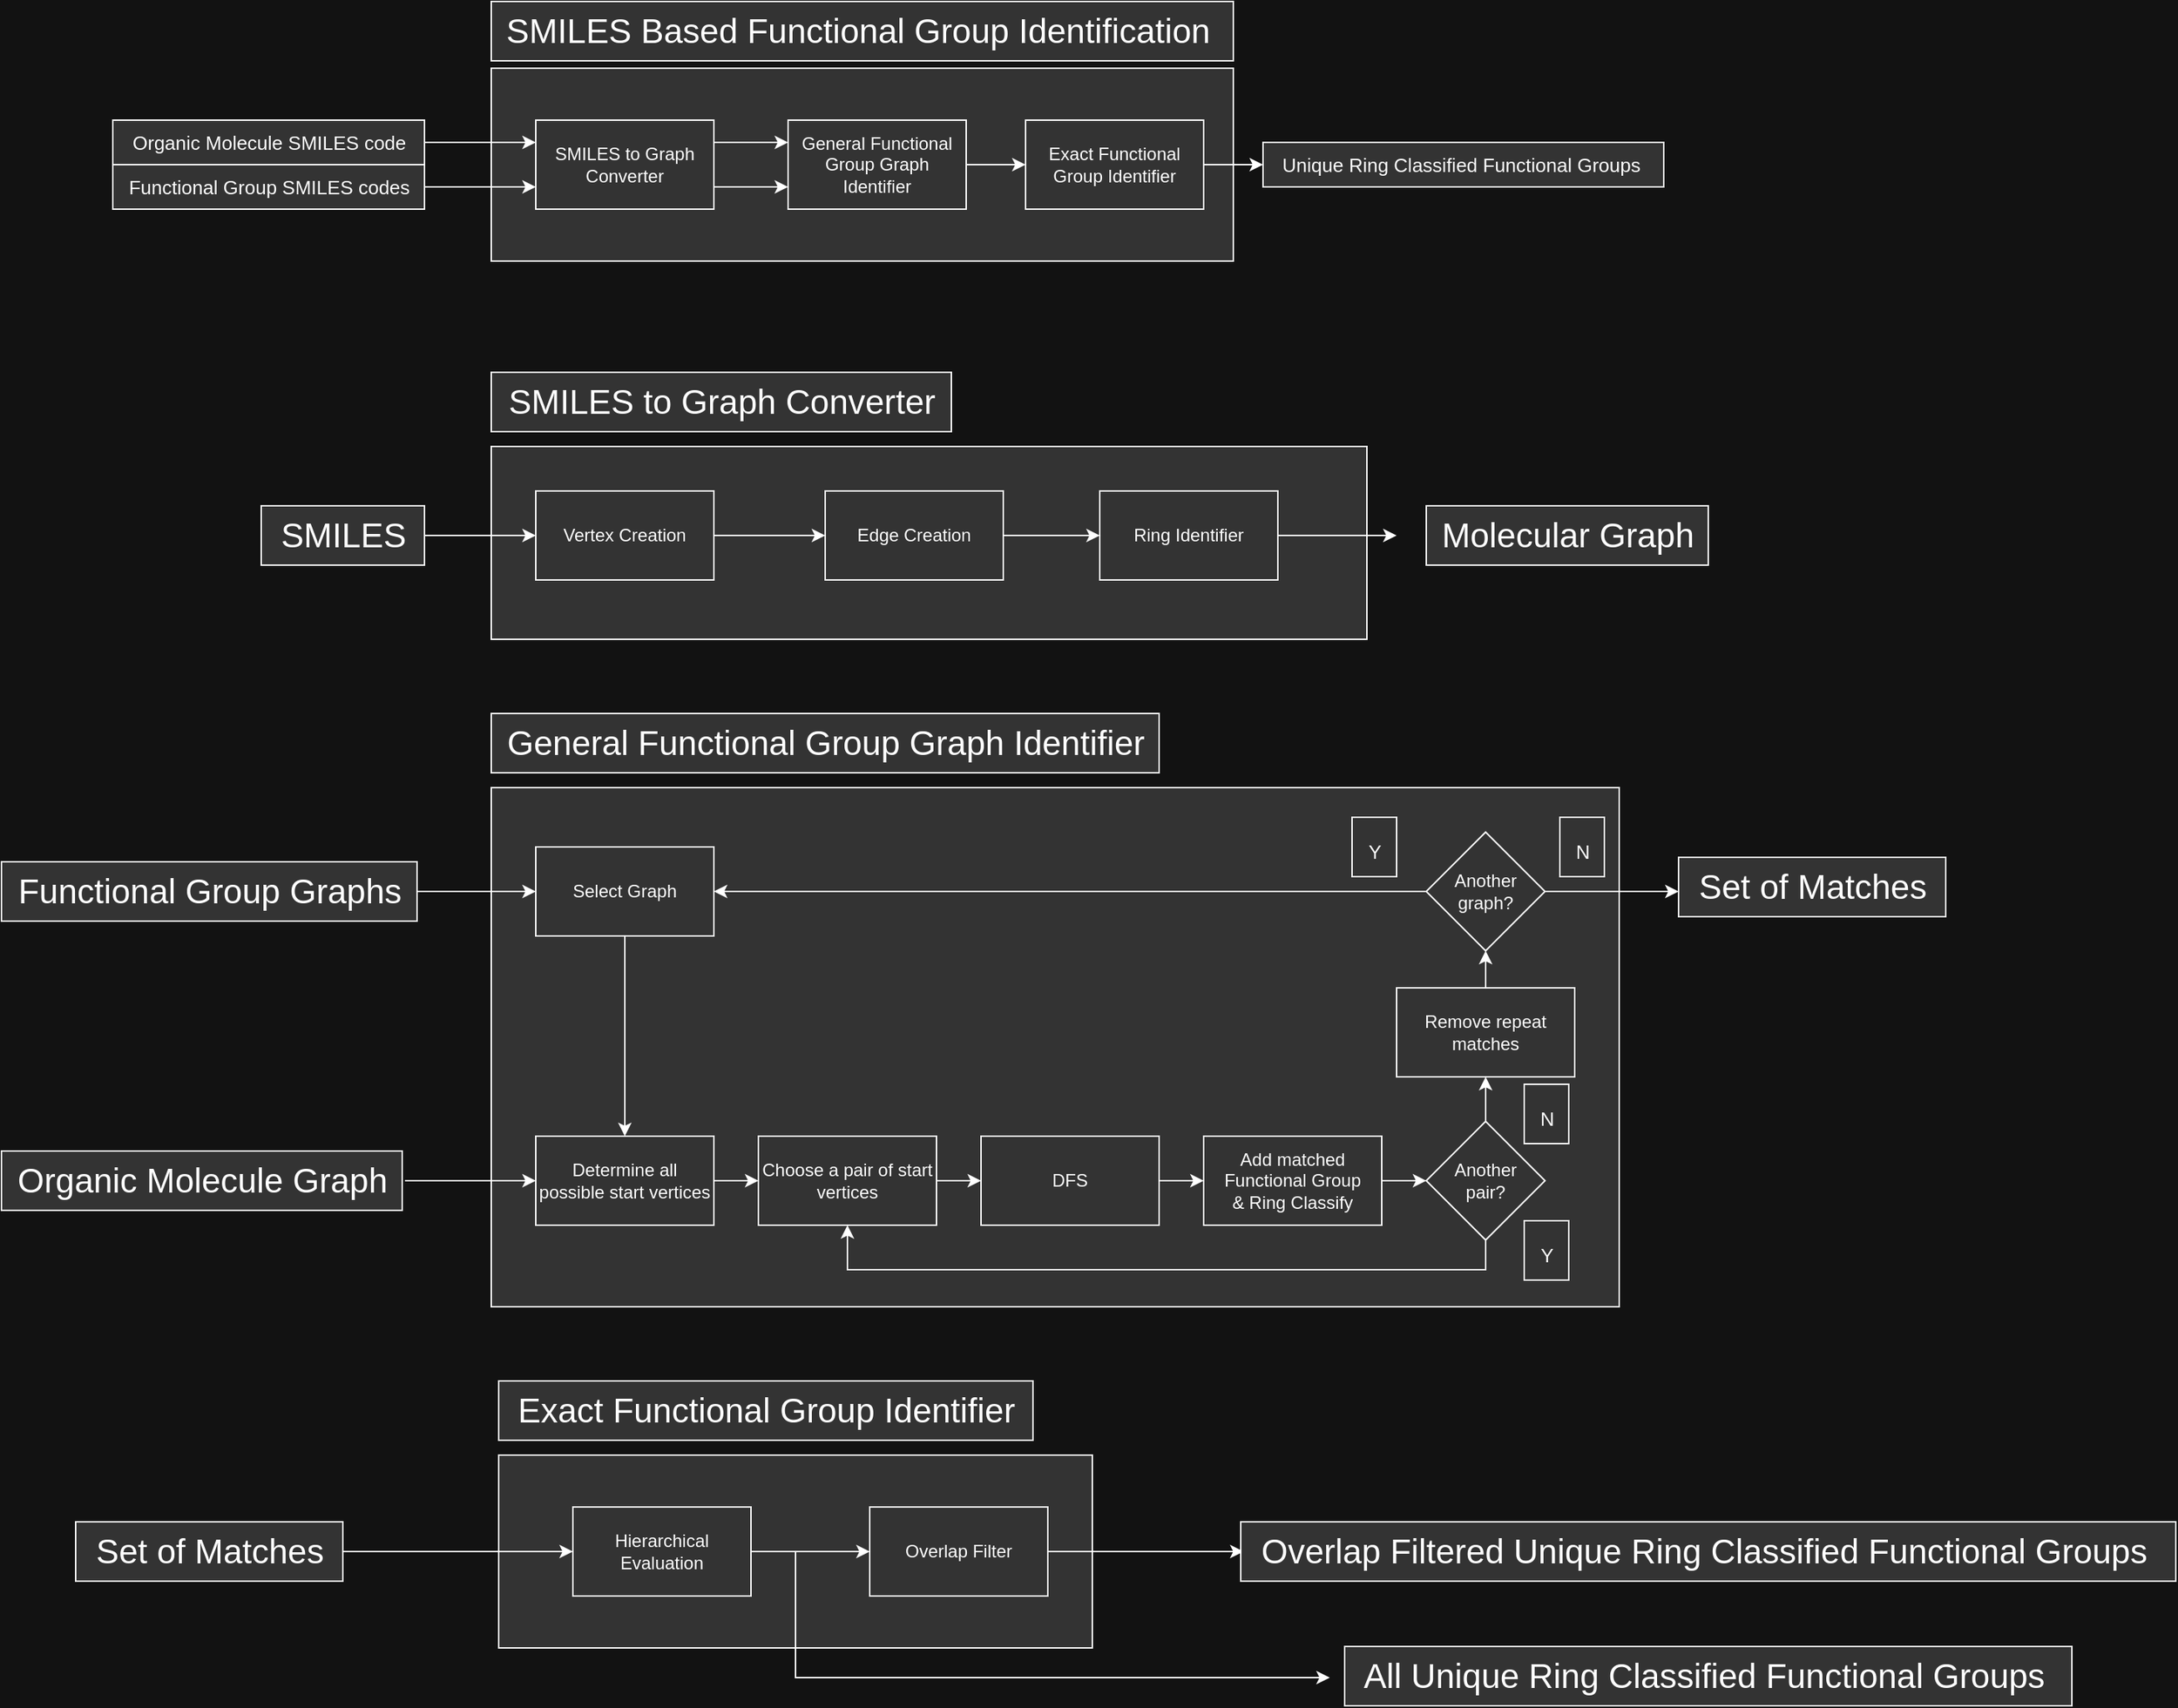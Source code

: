 <mxfile version="20.2.8" type="device"><diagram id="pz-0zv2YqAABv18I06md" name="Page-1"><mxGraphModel dx="2272" dy="775" grid="1" gridSize="10" guides="1" tooltips="1" connect="1" arrows="1" fold="1" page="1" pageScale="1" pageWidth="850" pageHeight="1100" background="#121212" math="0" shadow="0"><root><mxCell id="0"/><mxCell id="1" parent="0"/><mxCell id="cDf1pl2qh59_-GYJZi64-10" value="" style="rounded=0;whiteSpace=wrap;html=1;fillColor=#333333;fontColor=#FFFFFF;labelBorderColor=none;labelBackgroundColor=none;strokeColor=#FFFFFF;" parent="1" vertex="1"><mxGeometry x="140" y="560" width="590" height="130" as="geometry"/></mxCell><mxCell id="cDf1pl2qh59_-GYJZi64-11" value="SMILES to Graph Converter" style="text;html=1;align=center;verticalAlign=middle;resizable=0;points=[];autosize=1;strokeColor=#FFFFFF;fillColor=#333333;fontSize=23;fontColor=#FFFFFF;labelBorderColor=none;labelBackgroundColor=none;" parent="1" vertex="1"><mxGeometry x="140" y="510" width="310" height="40" as="geometry"/></mxCell><mxCell id="cDf1pl2qh59_-GYJZi64-20" value="" style="edgeStyle=orthogonalEdgeStyle;rounded=0;orthogonalLoop=1;jettySize=auto;html=1;fontSize=23;strokeColor=#FFFFFF;" parent="1" source="cDf1pl2qh59_-GYJZi64-12" target="cDf1pl2qh59_-GYJZi64-13" edge="1"><mxGeometry relative="1" as="geometry"/></mxCell><mxCell id="cDf1pl2qh59_-GYJZi64-12" value="Vertex Creation" style="rounded=0;whiteSpace=wrap;html=1;fillColor=#333333;fontColor=#FFFFFF;labelBorderColor=none;labelBackgroundColor=none;strokeColor=#FFFFFF;" parent="1" vertex="1"><mxGeometry x="170" y="590" width="120" height="60" as="geometry"/></mxCell><mxCell id="cDf1pl2qh59_-GYJZi64-21" value="" style="edgeStyle=orthogonalEdgeStyle;rounded=0;orthogonalLoop=1;jettySize=auto;html=1;fontSize=23;strokeColor=#FFFFFF;" parent="1" source="cDf1pl2qh59_-GYJZi64-13" target="cDf1pl2qh59_-GYJZi64-14" edge="1"><mxGeometry relative="1" as="geometry"/></mxCell><mxCell id="cDf1pl2qh59_-GYJZi64-13" value="Edge Creation" style="rounded=0;whiteSpace=wrap;html=1;fillColor=#333333;fontColor=#FFFFFF;labelBorderColor=none;labelBackgroundColor=none;strokeColor=#FFFFFF;" parent="1" vertex="1"><mxGeometry x="365" y="590" width="120" height="60" as="geometry"/></mxCell><mxCell id="cDf1pl2qh59_-GYJZi64-23" value="" style="edgeStyle=orthogonalEdgeStyle;rounded=0;orthogonalLoop=1;jettySize=auto;html=1;fontSize=23;strokeColor=#FFFFFF;" parent="1" source="cDf1pl2qh59_-GYJZi64-14" edge="1"><mxGeometry relative="1" as="geometry"><mxPoint x="750" y="620" as="targetPoint"/></mxGeometry></mxCell><mxCell id="cDf1pl2qh59_-GYJZi64-14" value="Ring Identifier" style="rounded=0;whiteSpace=wrap;html=1;fillColor=#333333;fontColor=#FFFFFF;labelBorderColor=none;labelBackgroundColor=none;strokeColor=#FFFFFF;" parent="1" vertex="1"><mxGeometry x="550" y="590" width="120" height="60" as="geometry"/></mxCell><mxCell id="cDf1pl2qh59_-GYJZi64-19" value="" style="edgeStyle=orthogonalEdgeStyle;rounded=0;orthogonalLoop=1;jettySize=auto;html=1;fontSize=23;strokeColor=#FFFFFF;" parent="1" source="cDf1pl2qh59_-GYJZi64-15" target="cDf1pl2qh59_-GYJZi64-12" edge="1"><mxGeometry relative="1" as="geometry"/></mxCell><mxCell id="cDf1pl2qh59_-GYJZi64-15" value="SMILES" style="text;html=1;align=center;verticalAlign=middle;resizable=0;points=[];autosize=1;strokeColor=#FFFFFF;fillColor=#333333;fontSize=23;fontColor=#FFFFFF;labelBorderColor=none;labelBackgroundColor=none;" parent="1" vertex="1"><mxGeometry x="-15" y="600" width="110" height="40" as="geometry"/></mxCell><mxCell id="cDf1pl2qh59_-GYJZi64-24" value="Molecular Graph" style="text;html=1;align=center;verticalAlign=middle;resizable=0;points=[];autosize=1;strokeColor=#FFFFFF;fillColor=#333333;fontSize=23;fontColor=#FFFFFF;labelBorderColor=none;labelBackgroundColor=none;" parent="1" vertex="1"><mxGeometry x="770" y="600" width="190" height="40" as="geometry"/></mxCell><mxCell id="cDf1pl2qh59_-GYJZi64-26" value="" style="rounded=0;whiteSpace=wrap;html=1;fillColor=#333333;fontColor=#FFFFFF;labelBorderColor=none;labelBackgroundColor=none;strokeColor=#FFFFFF;" parent="1" vertex="1"><mxGeometry x="140" y="790" width="760" height="350" as="geometry"/></mxCell><mxCell id="cDf1pl2qh59_-GYJZi64-27" value="&lt;font style=&quot;font-size: 23px;&quot;&gt;General Functional Group Graph Identifier&lt;/font&gt;" style="text;html=1;align=center;verticalAlign=middle;resizable=0;points=[];autosize=1;strokeColor=#FFFFFF;fillColor=#333333;fontSize=23;fontColor=#FFFFFF;labelBorderColor=none;labelBackgroundColor=none;" parent="1" vertex="1"><mxGeometry x="140" y="740" width="450" height="40" as="geometry"/></mxCell><mxCell id="cDf1pl2qh59_-GYJZi64-28" value="" style="endArrow=classic;html=1;rounded=0;entryX=0;entryY=0.5;entryDx=0;entryDy=0;strokeColor=#FFFFFF;" parent="1" source="cDf1pl2qh59_-GYJZi64-30" target="cDf1pl2qh59_-GYJZi64-36" edge="1"><mxGeometry width="50" height="50" relative="1" as="geometry"><mxPoint x="90" y="830" as="sourcePoint"/><mxPoint x="140" y="830" as="targetPoint"/></mxGeometry></mxCell><mxCell id="cDf1pl2qh59_-GYJZi64-30" value="Functional Group Graphs" style="text;html=1;align=center;verticalAlign=middle;resizable=0;points=[];autosize=1;strokeColor=#FFFFFF;fillColor=#333333;fontSize=23;fontColor=#FFFFFF;labelBorderColor=none;labelBackgroundColor=none;" parent="1" vertex="1"><mxGeometry x="-190" y="840" width="280" height="40" as="geometry"/></mxCell><mxCell id="cDf1pl2qh59_-GYJZi64-31" value="Organic Molecule Graph" style="text;html=1;align=center;verticalAlign=middle;resizable=0;points=[];autosize=1;strokeColor=#FFFFFF;fillColor=#333333;fontSize=23;fontColor=#FFFFFF;labelBorderColor=none;labelBackgroundColor=none;" parent="1" vertex="1"><mxGeometry x="-190" y="1035" width="270" height="40" as="geometry"/></mxCell><mxCell id="cDf1pl2qh59_-GYJZi64-34" value="" style="endArrow=classic;html=1;rounded=0;fontSize=23;exitX=1.007;exitY=0.5;exitDx=0;exitDy=0;exitPerimeter=0;entryX=0;entryY=0.5;entryDx=0;entryDy=0;strokeColor=#FFFFFF;" parent="1" source="cDf1pl2qh59_-GYJZi64-31" target="cDf1pl2qh59_-GYJZi64-37" edge="1"><mxGeometry width="50" height="50" relative="1" as="geometry"><mxPoint x="400" y="750" as="sourcePoint"/><mxPoint x="450" y="700" as="targetPoint"/></mxGeometry></mxCell><mxCell id="cDf1pl2qh59_-GYJZi64-38" value="" style="edgeStyle=orthogonalEdgeStyle;rounded=0;orthogonalLoop=1;jettySize=auto;html=1;fontSize=23;strokeColor=#FFFFFF;" parent="1" source="cDf1pl2qh59_-GYJZi64-36" target="cDf1pl2qh59_-GYJZi64-37" edge="1"><mxGeometry relative="1" as="geometry"/></mxCell><mxCell id="cDf1pl2qh59_-GYJZi64-36" value="Select Graph" style="rounded=0;whiteSpace=wrap;html=1;fillColor=#333333;fontColor=#FFFFFF;labelBorderColor=none;labelBackgroundColor=none;strokeColor=#FFFFFF;" parent="1" vertex="1"><mxGeometry x="170" y="830" width="120" height="60" as="geometry"/></mxCell><mxCell id="cDf1pl2qh59_-GYJZi64-40" value="" style="edgeStyle=orthogonalEdgeStyle;rounded=0;orthogonalLoop=1;jettySize=auto;html=1;fontSize=23;strokeColor=#FFFFFF;" parent="1" source="cDf1pl2qh59_-GYJZi64-37" target="cDf1pl2qh59_-GYJZi64-39" edge="1"><mxGeometry relative="1" as="geometry"/></mxCell><mxCell id="cDf1pl2qh59_-GYJZi64-37" value="Determine all possible start vertices" style="rounded=0;whiteSpace=wrap;html=1;fillColor=#333333;fontColor=#FFFFFF;labelBorderColor=none;labelBackgroundColor=none;strokeColor=#FFFFFF;" parent="1" vertex="1"><mxGeometry x="170" y="1025" width="120" height="60" as="geometry"/></mxCell><mxCell id="cDf1pl2qh59_-GYJZi64-42" value="" style="edgeStyle=orthogonalEdgeStyle;rounded=0;orthogonalLoop=1;jettySize=auto;html=1;fontSize=23;strokeColor=#FFFFFF;" parent="1" source="cDf1pl2qh59_-GYJZi64-39" target="cDf1pl2qh59_-GYJZi64-41" edge="1"><mxGeometry relative="1" as="geometry"/></mxCell><mxCell id="cDf1pl2qh59_-GYJZi64-39" value="Choose a pair of start vertices" style="rounded=0;whiteSpace=wrap;html=1;fillColor=#333333;fontColor=#FFFFFF;labelBorderColor=none;labelBackgroundColor=none;strokeColor=#FFFFFF;" parent="1" vertex="1"><mxGeometry x="320" y="1025" width="120" height="60" as="geometry"/></mxCell><mxCell id="cDf1pl2qh59_-GYJZi64-44" value="" style="edgeStyle=orthogonalEdgeStyle;rounded=0;orthogonalLoop=1;jettySize=auto;html=1;fontSize=23;strokeColor=#FFFFFF;" parent="1" source="cDf1pl2qh59_-GYJZi64-41" target="cDf1pl2qh59_-GYJZi64-43" edge="1"><mxGeometry relative="1" as="geometry"/></mxCell><mxCell id="cDf1pl2qh59_-GYJZi64-48" value="" style="edgeStyle=orthogonalEdgeStyle;rounded=0;orthogonalLoop=1;jettySize=auto;html=1;fontSize=23;strokeColor=#FFFFFF;" parent="1" source="cDf1pl2qh59_-GYJZi64-43" target="cDf1pl2qh59_-GYJZi64-47" edge="1"><mxGeometry relative="1" as="geometry"/></mxCell><mxCell id="cDf1pl2qh59_-GYJZi64-72" value="" style="edgeStyle=orthogonalEdgeStyle;rounded=0;orthogonalLoop=1;jettySize=auto;html=1;fontSize=13;strokeColor=#FFFFFF;" parent="1" source="cDf1pl2qh59_-GYJZi64-47" target="cDf1pl2qh59_-GYJZi64-69" edge="1"><mxGeometry relative="1" as="geometry"/></mxCell><mxCell id="cDf1pl2qh59_-GYJZi64-78" value="" style="edgeStyle=orthogonalEdgeStyle;rounded=0;orthogonalLoop=1;jettySize=auto;html=1;fontSize=13;entryX=0.5;entryY=1;entryDx=0;entryDy=0;strokeColor=#FFFFFF;" parent="1" source="cDf1pl2qh59_-GYJZi64-47" target="cDf1pl2qh59_-GYJZi64-39" edge="1"><mxGeometry relative="1" as="geometry"><mxPoint x="810" y="1175" as="targetPoint"/><Array as="points"><mxPoint x="810" y="1115"/><mxPoint x="380" y="1115"/></Array></mxGeometry></mxCell><mxCell id="cDf1pl2qh59_-GYJZi64-47" value="Another &lt;br&gt;pair?" style="rhombus;whiteSpace=wrap;html=1;rounded=0;fillColor=#333333;fontColor=#FFFFFF;labelBorderColor=none;labelBackgroundColor=none;strokeColor=#FFFFFF;" parent="1" vertex="1"><mxGeometry x="770" y="1015" width="80" height="80" as="geometry"/></mxCell><mxCell id="cDf1pl2qh59_-GYJZi64-58" value="" style="edgeStyle=orthogonalEdgeStyle;rounded=0;orthogonalLoop=1;jettySize=auto;html=1;fontSize=13;entryX=0;entryY=0.575;entryDx=0;entryDy=0;entryPerimeter=0;strokeColor=#FFFFFF;" parent="1" source="cDf1pl2qh59_-GYJZi64-51" target="cDf1pl2qh59_-GYJZi64-61" edge="1"><mxGeometry relative="1" as="geometry"><mxPoint x="930" y="840" as="targetPoint"/></mxGeometry></mxCell><mxCell id="cDf1pl2qh59_-GYJZi64-63" value="" style="edgeStyle=orthogonalEdgeStyle;rounded=0;orthogonalLoop=1;jettySize=auto;html=1;fontSize=13;entryX=1;entryY=0.5;entryDx=0;entryDy=0;strokeColor=#FFFFFF;" parent="1" source="cDf1pl2qh59_-GYJZi64-51" target="cDf1pl2qh59_-GYJZi64-36" edge="1"><mxGeometry relative="1" as="geometry"><mxPoint x="690" y="840" as="targetPoint"/></mxGeometry></mxCell><mxCell id="cDf1pl2qh59_-GYJZi64-51" value="Another &lt;br&gt;graph?" style="rhombus;whiteSpace=wrap;html=1;rounded=0;fillColor=#333333;fontColor=#FFFFFF;labelBorderColor=none;labelBackgroundColor=none;strokeColor=#FFFFFF;" parent="1" vertex="1"><mxGeometry x="770" y="820" width="80" height="80" as="geometry"/></mxCell><mxCell id="cDf1pl2qh59_-GYJZi64-55" value="&lt;font style=&quot;font-size: 13px;&quot;&gt;Y&lt;/font&gt;" style="text;html=1;align=center;verticalAlign=middle;resizable=0;points=[];autosize=1;strokeColor=#FFFFFF;fillColor=#333333;fontSize=23;rotation=0;fontColor=#FFFFFF;labelBorderColor=none;labelBackgroundColor=none;" parent="1" vertex="1"><mxGeometry x="836" y="1082" width="30" height="40" as="geometry"/></mxCell><mxCell id="cDf1pl2qh59_-GYJZi64-56" value="&lt;font style=&quot;font-size: 13px;&quot;&gt;N&lt;/font&gt;" style="text;html=1;align=center;verticalAlign=middle;resizable=0;points=[];autosize=1;strokeColor=#FFFFFF;fillColor=#333333;fontSize=23;fontColor=#FFFFFF;labelBorderColor=none;labelBackgroundColor=none;" parent="1" vertex="1"><mxGeometry x="836" y="990" width="30" height="40" as="geometry"/></mxCell><mxCell id="cDf1pl2qh59_-GYJZi64-59" value="&lt;font style=&quot;font-size: 13px;&quot;&gt;N&lt;/font&gt;" style="text;html=1;align=center;verticalAlign=middle;resizable=0;points=[];autosize=1;strokeColor=#FFFFFF;fillColor=#333333;fontSize=23;fontColor=#FFFFFF;labelBorderColor=none;labelBackgroundColor=none;" parent="1" vertex="1"><mxGeometry x="860" y="810" width="30" height="40" as="geometry"/></mxCell><mxCell id="cDf1pl2qh59_-GYJZi64-61" value="Set of Matches" style="text;html=1;align=center;verticalAlign=middle;resizable=0;points=[];autosize=1;strokeColor=#FFFFFF;fillColor=#333333;fontSize=23;fontColor=#FFFFFF;labelBorderColor=none;labelBackgroundColor=none;" parent="1" vertex="1"><mxGeometry x="940" y="837" width="180" height="40" as="geometry"/></mxCell><mxCell id="cDf1pl2qh59_-GYJZi64-65" value="&lt;font style=&quot;font-size: 13px;&quot;&gt;Y&lt;/font&gt;" style="text;html=1;align=center;verticalAlign=middle;resizable=0;points=[];autosize=1;strokeColor=#FFFFFF;fillColor=#333333;fontSize=23;fontColor=#FFFFFF;labelBorderColor=none;labelBackgroundColor=none;" parent="1" vertex="1"><mxGeometry x="720" y="810" width="30" height="40" as="geometry"/></mxCell><mxCell id="cDf1pl2qh59_-GYJZi64-41" value="DFS" style="rounded=0;whiteSpace=wrap;html=1;fillColor=#333333;fontColor=#FFFFFF;labelBorderColor=none;labelBackgroundColor=none;strokeColor=#FFFFFF;" parent="1" vertex="1"><mxGeometry x="470" y="1025" width="120" height="60" as="geometry"/></mxCell><mxCell id="cDf1pl2qh59_-GYJZi64-43" value="Add matched Functional Group&lt;br&gt;&amp;amp; Ring Classify" style="rounded=0;whiteSpace=wrap;html=1;fillColor=#333333;fontColor=#FFFFFF;labelBorderColor=none;labelBackgroundColor=none;strokeColor=#FFFFFF;" parent="1" vertex="1"><mxGeometry x="620" y="1025" width="120" height="60" as="geometry"/></mxCell><mxCell id="cDf1pl2qh59_-GYJZi64-76" value="" style="edgeStyle=orthogonalEdgeStyle;rounded=0;orthogonalLoop=1;jettySize=auto;html=1;fontSize=13;strokeColor=#FFFFFF;" parent="1" source="cDf1pl2qh59_-GYJZi64-69" target="cDf1pl2qh59_-GYJZi64-51" edge="1"><mxGeometry relative="1" as="geometry"/></mxCell><mxCell id="cDf1pl2qh59_-GYJZi64-69" value="Remove repeat&lt;br&gt;matches" style="rounded=0;whiteSpace=wrap;html=1;fillColor=#333333;fontColor=#FFFFFF;labelBorderColor=none;labelBackgroundColor=none;strokeColor=#FFFFFF;" parent="1" vertex="1"><mxGeometry x="750" y="925" width="120" height="60" as="geometry"/></mxCell><mxCell id="cDf1pl2qh59_-GYJZi64-80" value="&lt;font style=&quot;font-size: 23px;&quot;&gt;Exact Functional Group Identifier&lt;/font&gt;" style="text;html=1;align=center;verticalAlign=middle;resizable=0;points=[];autosize=1;strokeColor=#FFFFFF;fillColor=#333333;fontSize=23;fontColor=#FFFFFF;labelBorderColor=none;labelBackgroundColor=none;" parent="1" vertex="1"><mxGeometry x="145" y="1190" width="360" height="40" as="geometry"/></mxCell><mxCell id="cDf1pl2qh59_-GYJZi64-81" value="" style="rounded=0;whiteSpace=wrap;html=1;fillColor=#333333;fontColor=#FFFFFF;labelBorderColor=none;labelBackgroundColor=none;strokeColor=#FFFFFF;" parent="1" vertex="1"><mxGeometry x="145" y="1240" width="400" height="130" as="geometry"/></mxCell><mxCell id="cDf1pl2qh59_-GYJZi64-83" value="" style="edgeStyle=orthogonalEdgeStyle;rounded=0;orthogonalLoop=1;jettySize=auto;html=1;fontSize=13;entryX=0;entryY=0.5;entryDx=0;entryDy=0;strokeColor=#FFFFFF;" parent="1" source="cDf1pl2qh59_-GYJZi64-82" target="cDf1pl2qh59_-GYJZi64-84" edge="1"><mxGeometry relative="1" as="geometry"/></mxCell><mxCell id="cDf1pl2qh59_-GYJZi64-82" value="Set of Matches" style="text;html=1;align=center;verticalAlign=middle;resizable=0;points=[];autosize=1;strokeColor=#FFFFFF;fillColor=#333333;fontSize=23;fontColor=#FFFFFF;labelBorderColor=none;labelBackgroundColor=none;" parent="1" vertex="1"><mxGeometry x="-140" y="1285" width="180" height="40" as="geometry"/></mxCell><mxCell id="cDf1pl2qh59_-GYJZi64-86" value="" style="edgeStyle=orthogonalEdgeStyle;rounded=0;orthogonalLoop=1;jettySize=auto;html=1;fontSize=13;strokeColor=#FFFFFF;" parent="1" source="cDf1pl2qh59_-GYJZi64-84" target="cDf1pl2qh59_-GYJZi64-85" edge="1"><mxGeometry relative="1" as="geometry"/></mxCell><mxCell id="cDf1pl2qh59_-GYJZi64-84" value="Hierarchical Evaluation" style="rounded=0;whiteSpace=wrap;html=1;fillColor=#333333;fontColor=#FFFFFF;labelBorderColor=none;labelBackgroundColor=none;strokeColor=#FFFFFF;" parent="1" vertex="1"><mxGeometry x="195" y="1275" width="120" height="60" as="geometry"/></mxCell><mxCell id="cDf1pl2qh59_-GYJZi64-88" value="" style="edgeStyle=orthogonalEdgeStyle;rounded=0;orthogonalLoop=1;jettySize=auto;html=1;fontSize=13;entryX=0.003;entryY=0.5;entryDx=0;entryDy=0;entryPerimeter=0;strokeColor=#FFFFFF;" parent="1" source="cDf1pl2qh59_-GYJZi64-85" target="cDf1pl2qh59_-GYJZi64-92" edge="1"><mxGeometry relative="1" as="geometry"><mxPoint x="595" y="1305" as="targetPoint"/></mxGeometry></mxCell><mxCell id="cDf1pl2qh59_-GYJZi64-85" value="Overlap Filter" style="rounded=0;whiteSpace=wrap;html=1;fillColor=#333333;fontColor=#FFFFFF;labelBorderColor=none;labelBackgroundColor=none;strokeColor=#FFFFFF;" parent="1" vertex="1"><mxGeometry x="395" y="1275" width="120" height="60" as="geometry"/></mxCell><mxCell id="cDf1pl2qh59_-GYJZi64-90" value="" style="edgeStyle=orthogonalEdgeStyle;rounded=0;orthogonalLoop=1;jettySize=auto;html=1;fontSize=13;strokeColor=#FFFFFF;" parent="1" edge="1"><mxGeometry relative="1" as="geometry"><mxPoint x="325" y="1305" as="sourcePoint"/><mxPoint x="705" y="1390" as="targetPoint"/><Array as="points"><mxPoint x="345" y="1305"/><mxPoint x="345" y="1390"/><mxPoint x="565" y="1390"/></Array></mxGeometry></mxCell><mxCell id="cDf1pl2qh59_-GYJZi64-92" value="&lt;font style=&quot;font-size: 23px;&quot;&gt;Overlap Filtered Unique Ring Classified Functional Groups&amp;nbsp;&lt;/font&gt;" style="text;html=1;align=center;verticalAlign=middle;resizable=0;points=[];autosize=1;strokeColor=#FFFFFF;fillColor=#333333;fontColor=#FFFFFF;labelBorderColor=none;labelBackgroundColor=none;" parent="1" vertex="1"><mxGeometry x="645" y="1285" width="630" height="40" as="geometry"/></mxCell><mxCell id="cDf1pl2qh59_-GYJZi64-93" value="All Unique Ring Classified Functional Groups&amp;nbsp;" style="text;html=1;align=center;verticalAlign=middle;resizable=0;points=[];autosize=1;strokeColor=#FFFFFF;fillColor=#333333;fontSize=23;fontColor=#FFFFFF;labelBorderColor=none;labelBackgroundColor=none;" parent="1" vertex="1"><mxGeometry x="715" y="1369" width="490" height="40" as="geometry"/></mxCell><mxCell id="cDf1pl2qh59_-GYJZi64-102" value="" style="rounded=0;whiteSpace=wrap;html=1;fillColor=#333333;fontColor=#FFFFFF;labelBorderColor=none;labelBackgroundColor=none;strokeColor=#FFFFFF;" parent="1" vertex="1"><mxGeometry x="140" y="305" width="500" height="130" as="geometry"/></mxCell><mxCell id="cDf1pl2qh59_-GYJZi64-103" value="SMILES to Graph Converter" style="rounded=0;whiteSpace=wrap;html=1;fillColor=#333333;fontColor=#FFFFFF;labelBorderColor=none;labelBackgroundColor=none;strokeColor=#FFFFFF;" parent="1" vertex="1"><mxGeometry x="170" y="340" width="120" height="60" as="geometry"/></mxCell><mxCell id="cDf1pl2qh59_-GYJZi64-104" value="General Functional Group Graph Identifier" style="rounded=0;whiteSpace=wrap;html=1;fillColor=#333333;fontColor=#FFFFFF;labelBorderColor=none;labelBackgroundColor=none;strokeColor=#FFFFFF;" parent="1" vertex="1"><mxGeometry x="340" y="340" width="120" height="60" as="geometry"/></mxCell><mxCell id="cDf1pl2qh59_-GYJZi64-105" value="" style="endArrow=classic;html=1;rounded=0;entryX=0;entryY=0.25;entryDx=0;entryDy=0;exitX=1;exitY=0.25;exitDx=0;exitDy=0;strokeColor=#FFFFFF;" parent="1" source="cDf1pl2qh59_-GYJZi64-103" target="cDf1pl2qh59_-GYJZi64-104" edge="1"><mxGeometry width="50" height="50" relative="1" as="geometry"><mxPoint x="400" y="520" as="sourcePoint"/><mxPoint x="450" y="470" as="targetPoint"/></mxGeometry></mxCell><mxCell id="cDf1pl2qh59_-GYJZi64-106" value="" style="endArrow=classic;html=1;rounded=0;entryX=0;entryY=0.75;entryDx=0;entryDy=0;exitX=1;exitY=0.75;exitDx=0;exitDy=0;strokeColor=#FFFFFF;" parent="1" source="cDf1pl2qh59_-GYJZi64-103" target="cDf1pl2qh59_-GYJZi64-104" edge="1"><mxGeometry width="50" height="50" relative="1" as="geometry"><mxPoint x="310" y="365" as="sourcePoint"/><mxPoint x="390" y="365" as="targetPoint"/></mxGeometry></mxCell><mxCell id="cDf1pl2qh59_-GYJZi64-107" value="" style="endArrow=classic;html=1;rounded=0;entryX=0;entryY=0.5;entryDx=0;entryDy=0;exitX=1;exitY=0.5;exitDx=0;exitDy=0;strokeColor=#FFFFFF;" parent="1" source="cDf1pl2qh59_-GYJZi64-104" target="cDf1pl2qh59_-GYJZi64-108" edge="1"><mxGeometry width="50" height="50" relative="1" as="geometry"><mxPoint x="520" y="369.5" as="sourcePoint"/><mxPoint x="600" y="369.5" as="targetPoint"/></mxGeometry></mxCell><mxCell id="cDf1pl2qh59_-GYJZi64-108" value="Exact Functional Group Identifier" style="rounded=0;whiteSpace=wrap;html=1;fillColor=#333333;fontColor=#FFFFFF;labelBorderColor=none;labelBackgroundColor=none;strokeColor=#FFFFFF;" parent="1" vertex="1"><mxGeometry x="500" y="340" width="120" height="60" as="geometry"/></mxCell><mxCell id="cDf1pl2qh59_-GYJZi64-109" value="" style="endArrow=classic;html=1;rounded=0;exitX=1;exitY=0.5;exitDx=0;exitDy=0;strokeColor=#FFFFFF;" parent="1" source="cDf1pl2qh59_-GYJZi64-108" edge="1"><mxGeometry width="50" height="50" relative="1" as="geometry"><mxPoint x="650" y="369.5" as="sourcePoint"/><mxPoint x="660" y="370" as="targetPoint"/></mxGeometry></mxCell><mxCell id="cDf1pl2qh59_-GYJZi64-110" value="Unique Ring Classified Functional Groups&amp;nbsp;" style="text;html=1;align=center;verticalAlign=middle;resizable=0;points=[];autosize=1;strokeColor=#FFFFFF;fillColor=#333333;fontSize=13;fontColor=#FFFFFF;labelBorderColor=none;labelBackgroundColor=none;" parent="1" vertex="1"><mxGeometry x="660" y="355" width="270" height="30" as="geometry"/></mxCell><mxCell id="cDf1pl2qh59_-GYJZi64-111" value="" style="edgeStyle=orthogonalEdgeStyle;rounded=0;orthogonalLoop=1;jettySize=auto;html=1;fontSize=23;entryX=0;entryY=0.25;entryDx=0;entryDy=0;strokeColor=#FFFFFF;" parent="1" source="cDf1pl2qh59_-GYJZi64-112" target="cDf1pl2qh59_-GYJZi64-103" edge="1"><mxGeometry relative="1" as="geometry"/></mxCell><mxCell id="cDf1pl2qh59_-GYJZi64-112" value="Organic Molecule SMILES code" style="text;html=1;align=center;verticalAlign=middle;resizable=0;points=[];autosize=1;strokeColor=#FFFFFF;fillColor=#333333;fontSize=13;fontColor=#FFFFFF;labelBorderColor=none;labelBackgroundColor=none;" parent="1" vertex="1"><mxGeometry x="-115" y="340" width="210" height="30" as="geometry"/></mxCell><mxCell id="cDf1pl2qh59_-GYJZi64-113" value="" style="edgeStyle=orthogonalEdgeStyle;rounded=0;orthogonalLoop=1;jettySize=auto;html=1;fontSize=23;strokeColor=#FFFFFF;" parent="1" source="cDf1pl2qh59_-GYJZi64-114" target="cDf1pl2qh59_-GYJZi64-103" edge="1"><mxGeometry relative="1" as="geometry"><Array as="points"><mxPoint x="140" y="385"/><mxPoint x="140" y="385"/></Array></mxGeometry></mxCell><mxCell id="cDf1pl2qh59_-GYJZi64-114" value="Functional Group SMILES codes" style="text;html=1;align=center;verticalAlign=middle;resizable=0;points=[];autosize=1;strokeColor=#FFFFFF;fillColor=#333333;fontSize=13;fontColor=#FFFFFF;labelBorderColor=none;labelBackgroundColor=none;" parent="1" vertex="1"><mxGeometry x="-115" y="370" width="210" height="30" as="geometry"/></mxCell><mxCell id="cDf1pl2qh59_-GYJZi64-115" value="SMILES Based Functional Group Identification&amp;nbsp;" style="text;html=1;align=center;verticalAlign=middle;resizable=0;points=[];autosize=1;strokeColor=#FFFFFF;fillColor=#333333;fontSize=23;fontColor=#FFFFFF;labelBorderColor=none;labelBackgroundColor=none;" parent="1" vertex="1"><mxGeometry x="140" y="260" width="500" height="40" as="geometry"/></mxCell></root></mxGraphModel></diagram></mxfile>